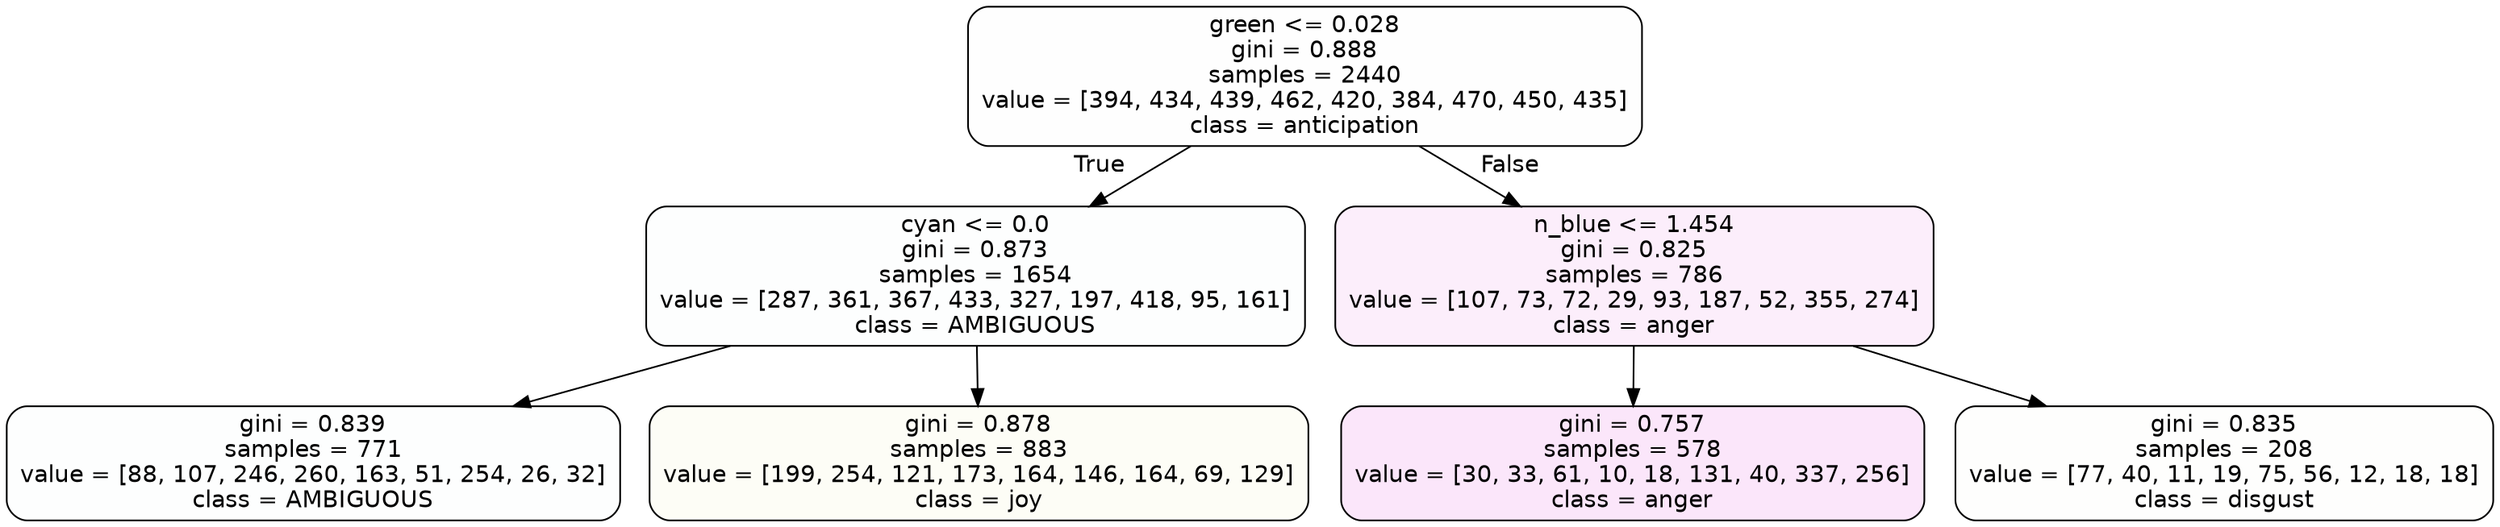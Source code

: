 digraph Tree {
node [shape=box, style="filled, rounded", color="black", fontname=helvetica] ;
edge [fontname=helvetica] ;
0 [label="green <= 0.028\ngini = 0.888\nsamples = 2440\nvalue = [394, 434, 439, 462, 420, 384, 470, 450, 435]\nclass = anticipation", fillcolor="#8139e501"] ;
1 [label="cyan <= 0.0\ngini = 0.873\nsamples = 1654\nvalue = [287, 361, 367, 433, 327, 197, 418, 95, 161]\nclass = AMBIGUOUS", fillcolor="#39e58102"] ;
0 -> 1 [labeldistance=2.5, labelangle=45, headlabel="True"] ;
2 [label="gini = 0.839\nsamples = 771\nvalue = [88, 107, 246, 260, 163, 51, 254, 26, 32]\nclass = AMBIGUOUS", fillcolor="#39e58102"] ;
1 -> 2 ;
3 [label="gini = 0.878\nsamples = 883\nvalue = [199, 254, 121, 173, 164, 146, 164, 69, 129]\nclass = joy", fillcolor="#d7e5390b"] ;
1 -> 3 ;
4 [label="n_blue <= 1.454\ngini = 0.825\nsamples = 786\nvalue = [107, 73, 72, 29, 93, 187, 52, 355, 274]\nclass = anger", fillcolor="#e539d715"] ;
0 -> 4 [labeldistance=2.5, labelangle=-45, headlabel="False"] ;
5 [label="gini = 0.757\nsamples = 578\nvalue = [30, 33, 61, 10, 18, 131, 40, 337, 256]\nclass = anger", fillcolor="#e539d71f"] ;
4 -> 5 ;
6 [label="gini = 0.835\nsamples = 208\nvalue = [77, 40, 11, 19, 75, 56, 12, 18, 18]\nclass = disgust", fillcolor="#e5813902"] ;
4 -> 6 ;
}